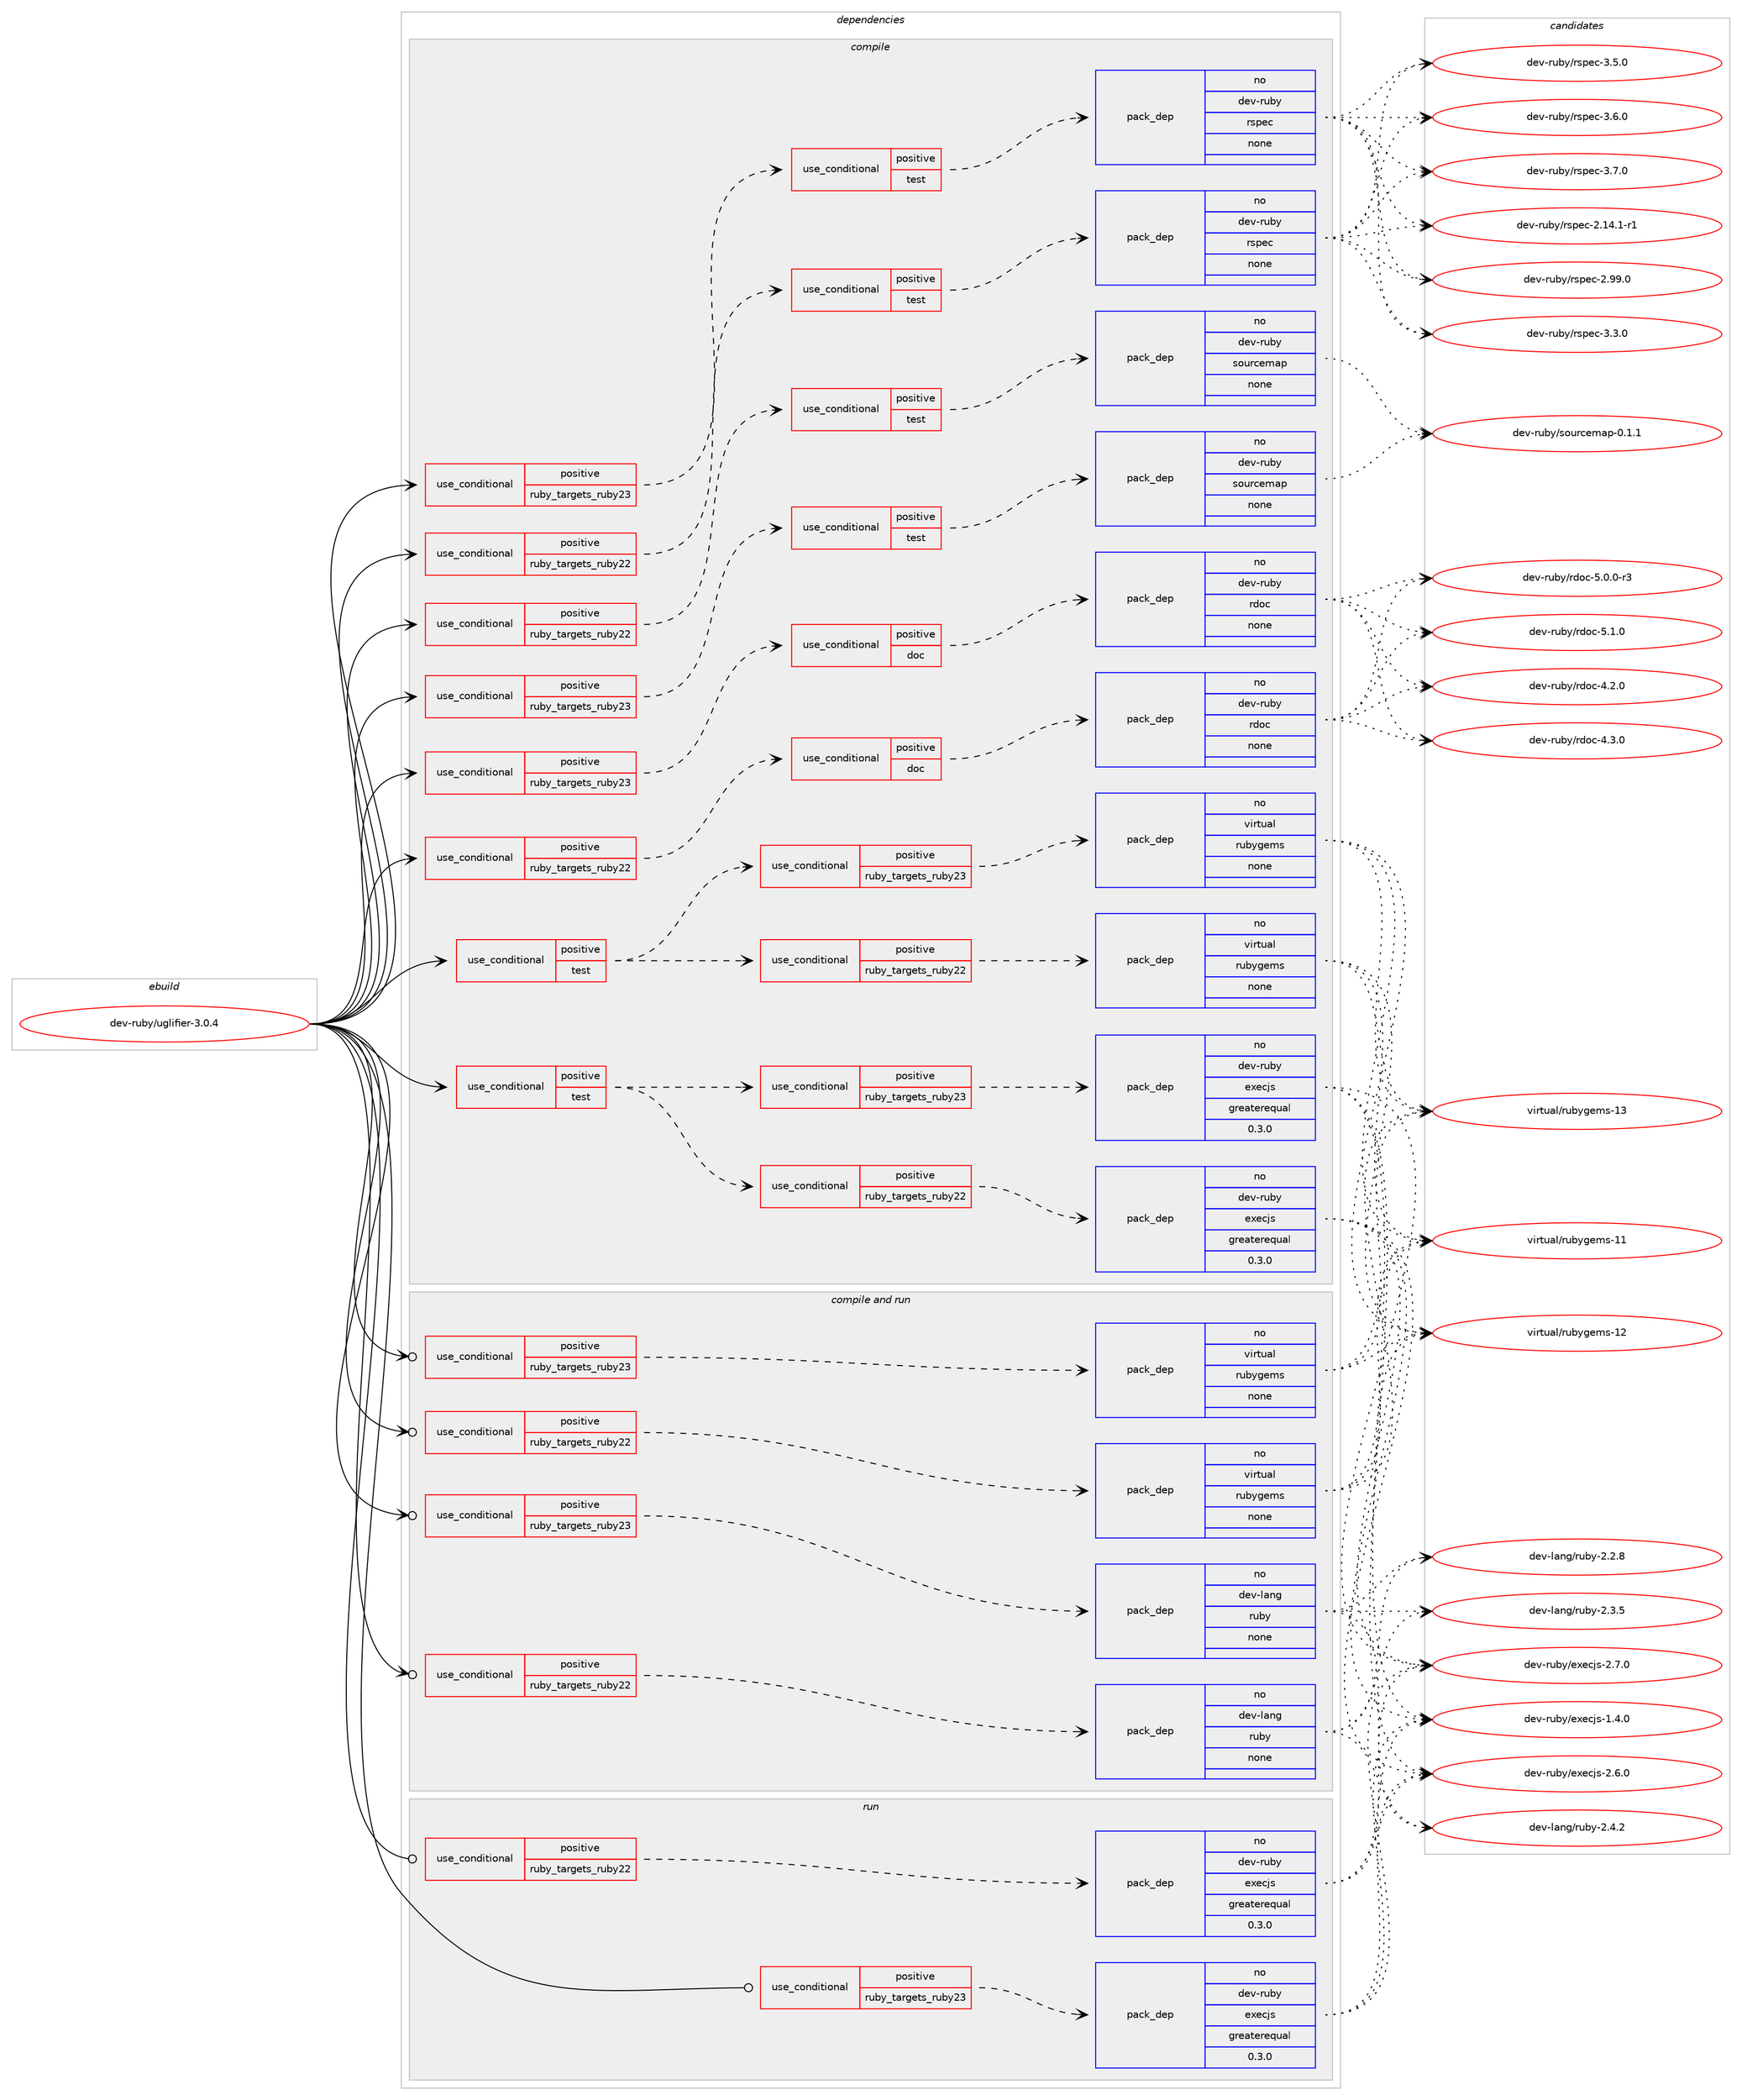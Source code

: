 digraph prolog {

# *************
# Graph options
# *************

newrank=true;
concentrate=true;
compound=true;
graph [rankdir=LR,fontname=Helvetica,fontsize=10,ranksep=1.5];#, ranksep=2.5, nodesep=0.2];
edge  [arrowhead=vee];
node  [fontname=Helvetica,fontsize=10];

# **********
# The ebuild
# **********

subgraph cluster_leftcol {
color=gray;
rank=same;
label=<<i>ebuild</i>>;
id [label="dev-ruby/uglifier-3.0.4", color=red, width=4, href="../dev-ruby/uglifier-3.0.4.svg"];
}

# ****************
# The dependencies
# ****************

subgraph cluster_midcol {
color=gray;
label=<<i>dependencies</i>>;
subgraph cluster_compile {
fillcolor="#eeeeee";
style=filled;
label=<<i>compile</i>>;
subgraph cond75899 {
dependency276503 [label=<<TABLE BORDER="0" CELLBORDER="1" CELLSPACING="0" CELLPADDING="4"><TR><TD ROWSPAN="3" CELLPADDING="10">use_conditional</TD></TR><TR><TD>positive</TD></TR><TR><TD>ruby_targets_ruby22</TD></TR></TABLE>>, shape=none, color=red];
subgraph cond75900 {
dependency276504 [label=<<TABLE BORDER="0" CELLBORDER="1" CELLSPACING="0" CELLPADDING="4"><TR><TD ROWSPAN="3" CELLPADDING="10">use_conditional</TD></TR><TR><TD>positive</TD></TR><TR><TD>doc</TD></TR></TABLE>>, shape=none, color=red];
subgraph pack196488 {
dependency276505 [label=<<TABLE BORDER="0" CELLBORDER="1" CELLSPACING="0" CELLPADDING="4" WIDTH="220"><TR><TD ROWSPAN="6" CELLPADDING="30">pack_dep</TD></TR><TR><TD WIDTH="110">no</TD></TR><TR><TD>dev-ruby</TD></TR><TR><TD>rdoc</TD></TR><TR><TD>none</TD></TR><TR><TD></TD></TR></TABLE>>, shape=none, color=blue];
}
dependency276504:e -> dependency276505:w [weight=20,style="dashed",arrowhead="vee"];
}
dependency276503:e -> dependency276504:w [weight=20,style="dashed",arrowhead="vee"];
}
id:e -> dependency276503:w [weight=20,style="solid",arrowhead="vee"];
subgraph cond75901 {
dependency276506 [label=<<TABLE BORDER="0" CELLBORDER="1" CELLSPACING="0" CELLPADDING="4"><TR><TD ROWSPAN="3" CELLPADDING="10">use_conditional</TD></TR><TR><TD>positive</TD></TR><TR><TD>ruby_targets_ruby22</TD></TR></TABLE>>, shape=none, color=red];
subgraph cond75902 {
dependency276507 [label=<<TABLE BORDER="0" CELLBORDER="1" CELLSPACING="0" CELLPADDING="4"><TR><TD ROWSPAN="3" CELLPADDING="10">use_conditional</TD></TR><TR><TD>positive</TD></TR><TR><TD>test</TD></TR></TABLE>>, shape=none, color=red];
subgraph pack196489 {
dependency276508 [label=<<TABLE BORDER="0" CELLBORDER="1" CELLSPACING="0" CELLPADDING="4" WIDTH="220"><TR><TD ROWSPAN="6" CELLPADDING="30">pack_dep</TD></TR><TR><TD WIDTH="110">no</TD></TR><TR><TD>dev-ruby</TD></TR><TR><TD>rspec</TD></TR><TR><TD>none</TD></TR><TR><TD></TD></TR></TABLE>>, shape=none, color=blue];
}
dependency276507:e -> dependency276508:w [weight=20,style="dashed",arrowhead="vee"];
}
dependency276506:e -> dependency276507:w [weight=20,style="dashed",arrowhead="vee"];
}
id:e -> dependency276506:w [weight=20,style="solid",arrowhead="vee"];
subgraph cond75903 {
dependency276509 [label=<<TABLE BORDER="0" CELLBORDER="1" CELLSPACING="0" CELLPADDING="4"><TR><TD ROWSPAN="3" CELLPADDING="10">use_conditional</TD></TR><TR><TD>positive</TD></TR><TR><TD>ruby_targets_ruby22</TD></TR></TABLE>>, shape=none, color=red];
subgraph cond75904 {
dependency276510 [label=<<TABLE BORDER="0" CELLBORDER="1" CELLSPACING="0" CELLPADDING="4"><TR><TD ROWSPAN="3" CELLPADDING="10">use_conditional</TD></TR><TR><TD>positive</TD></TR><TR><TD>test</TD></TR></TABLE>>, shape=none, color=red];
subgraph pack196490 {
dependency276511 [label=<<TABLE BORDER="0" CELLBORDER="1" CELLSPACING="0" CELLPADDING="4" WIDTH="220"><TR><TD ROWSPAN="6" CELLPADDING="30">pack_dep</TD></TR><TR><TD WIDTH="110">no</TD></TR><TR><TD>dev-ruby</TD></TR><TR><TD>sourcemap</TD></TR><TR><TD>none</TD></TR><TR><TD></TD></TR></TABLE>>, shape=none, color=blue];
}
dependency276510:e -> dependency276511:w [weight=20,style="dashed",arrowhead="vee"];
}
dependency276509:e -> dependency276510:w [weight=20,style="dashed",arrowhead="vee"];
}
id:e -> dependency276509:w [weight=20,style="solid",arrowhead="vee"];
subgraph cond75905 {
dependency276512 [label=<<TABLE BORDER="0" CELLBORDER="1" CELLSPACING="0" CELLPADDING="4"><TR><TD ROWSPAN="3" CELLPADDING="10">use_conditional</TD></TR><TR><TD>positive</TD></TR><TR><TD>ruby_targets_ruby23</TD></TR></TABLE>>, shape=none, color=red];
subgraph cond75906 {
dependency276513 [label=<<TABLE BORDER="0" CELLBORDER="1" CELLSPACING="0" CELLPADDING="4"><TR><TD ROWSPAN="3" CELLPADDING="10">use_conditional</TD></TR><TR><TD>positive</TD></TR><TR><TD>doc</TD></TR></TABLE>>, shape=none, color=red];
subgraph pack196491 {
dependency276514 [label=<<TABLE BORDER="0" CELLBORDER="1" CELLSPACING="0" CELLPADDING="4" WIDTH="220"><TR><TD ROWSPAN="6" CELLPADDING="30">pack_dep</TD></TR><TR><TD WIDTH="110">no</TD></TR><TR><TD>dev-ruby</TD></TR><TR><TD>rdoc</TD></TR><TR><TD>none</TD></TR><TR><TD></TD></TR></TABLE>>, shape=none, color=blue];
}
dependency276513:e -> dependency276514:w [weight=20,style="dashed",arrowhead="vee"];
}
dependency276512:e -> dependency276513:w [weight=20,style="dashed",arrowhead="vee"];
}
id:e -> dependency276512:w [weight=20,style="solid",arrowhead="vee"];
subgraph cond75907 {
dependency276515 [label=<<TABLE BORDER="0" CELLBORDER="1" CELLSPACING="0" CELLPADDING="4"><TR><TD ROWSPAN="3" CELLPADDING="10">use_conditional</TD></TR><TR><TD>positive</TD></TR><TR><TD>ruby_targets_ruby23</TD></TR></TABLE>>, shape=none, color=red];
subgraph cond75908 {
dependency276516 [label=<<TABLE BORDER="0" CELLBORDER="1" CELLSPACING="0" CELLPADDING="4"><TR><TD ROWSPAN="3" CELLPADDING="10">use_conditional</TD></TR><TR><TD>positive</TD></TR><TR><TD>test</TD></TR></TABLE>>, shape=none, color=red];
subgraph pack196492 {
dependency276517 [label=<<TABLE BORDER="0" CELLBORDER="1" CELLSPACING="0" CELLPADDING="4" WIDTH="220"><TR><TD ROWSPAN="6" CELLPADDING="30">pack_dep</TD></TR><TR><TD WIDTH="110">no</TD></TR><TR><TD>dev-ruby</TD></TR><TR><TD>rspec</TD></TR><TR><TD>none</TD></TR><TR><TD></TD></TR></TABLE>>, shape=none, color=blue];
}
dependency276516:e -> dependency276517:w [weight=20,style="dashed",arrowhead="vee"];
}
dependency276515:e -> dependency276516:w [weight=20,style="dashed",arrowhead="vee"];
}
id:e -> dependency276515:w [weight=20,style="solid",arrowhead="vee"];
subgraph cond75909 {
dependency276518 [label=<<TABLE BORDER="0" CELLBORDER="1" CELLSPACING="0" CELLPADDING="4"><TR><TD ROWSPAN="3" CELLPADDING="10">use_conditional</TD></TR><TR><TD>positive</TD></TR><TR><TD>ruby_targets_ruby23</TD></TR></TABLE>>, shape=none, color=red];
subgraph cond75910 {
dependency276519 [label=<<TABLE BORDER="0" CELLBORDER="1" CELLSPACING="0" CELLPADDING="4"><TR><TD ROWSPAN="3" CELLPADDING="10">use_conditional</TD></TR><TR><TD>positive</TD></TR><TR><TD>test</TD></TR></TABLE>>, shape=none, color=red];
subgraph pack196493 {
dependency276520 [label=<<TABLE BORDER="0" CELLBORDER="1" CELLSPACING="0" CELLPADDING="4" WIDTH="220"><TR><TD ROWSPAN="6" CELLPADDING="30">pack_dep</TD></TR><TR><TD WIDTH="110">no</TD></TR><TR><TD>dev-ruby</TD></TR><TR><TD>sourcemap</TD></TR><TR><TD>none</TD></TR><TR><TD></TD></TR></TABLE>>, shape=none, color=blue];
}
dependency276519:e -> dependency276520:w [weight=20,style="dashed",arrowhead="vee"];
}
dependency276518:e -> dependency276519:w [weight=20,style="dashed",arrowhead="vee"];
}
id:e -> dependency276518:w [weight=20,style="solid",arrowhead="vee"];
subgraph cond75911 {
dependency276521 [label=<<TABLE BORDER="0" CELLBORDER="1" CELLSPACING="0" CELLPADDING="4"><TR><TD ROWSPAN="3" CELLPADDING="10">use_conditional</TD></TR><TR><TD>positive</TD></TR><TR><TD>test</TD></TR></TABLE>>, shape=none, color=red];
subgraph cond75912 {
dependency276522 [label=<<TABLE BORDER="0" CELLBORDER="1" CELLSPACING="0" CELLPADDING="4"><TR><TD ROWSPAN="3" CELLPADDING="10">use_conditional</TD></TR><TR><TD>positive</TD></TR><TR><TD>ruby_targets_ruby22</TD></TR></TABLE>>, shape=none, color=red];
subgraph pack196494 {
dependency276523 [label=<<TABLE BORDER="0" CELLBORDER="1" CELLSPACING="0" CELLPADDING="4" WIDTH="220"><TR><TD ROWSPAN="6" CELLPADDING="30">pack_dep</TD></TR><TR><TD WIDTH="110">no</TD></TR><TR><TD>dev-ruby</TD></TR><TR><TD>execjs</TD></TR><TR><TD>greaterequal</TD></TR><TR><TD>0.3.0</TD></TR></TABLE>>, shape=none, color=blue];
}
dependency276522:e -> dependency276523:w [weight=20,style="dashed",arrowhead="vee"];
}
dependency276521:e -> dependency276522:w [weight=20,style="dashed",arrowhead="vee"];
subgraph cond75913 {
dependency276524 [label=<<TABLE BORDER="0" CELLBORDER="1" CELLSPACING="0" CELLPADDING="4"><TR><TD ROWSPAN="3" CELLPADDING="10">use_conditional</TD></TR><TR><TD>positive</TD></TR><TR><TD>ruby_targets_ruby23</TD></TR></TABLE>>, shape=none, color=red];
subgraph pack196495 {
dependency276525 [label=<<TABLE BORDER="0" CELLBORDER="1" CELLSPACING="0" CELLPADDING="4" WIDTH="220"><TR><TD ROWSPAN="6" CELLPADDING="30">pack_dep</TD></TR><TR><TD WIDTH="110">no</TD></TR><TR><TD>dev-ruby</TD></TR><TR><TD>execjs</TD></TR><TR><TD>greaterequal</TD></TR><TR><TD>0.3.0</TD></TR></TABLE>>, shape=none, color=blue];
}
dependency276524:e -> dependency276525:w [weight=20,style="dashed",arrowhead="vee"];
}
dependency276521:e -> dependency276524:w [weight=20,style="dashed",arrowhead="vee"];
}
id:e -> dependency276521:w [weight=20,style="solid",arrowhead="vee"];
subgraph cond75914 {
dependency276526 [label=<<TABLE BORDER="0" CELLBORDER="1" CELLSPACING="0" CELLPADDING="4"><TR><TD ROWSPAN="3" CELLPADDING="10">use_conditional</TD></TR><TR><TD>positive</TD></TR><TR><TD>test</TD></TR></TABLE>>, shape=none, color=red];
subgraph cond75915 {
dependency276527 [label=<<TABLE BORDER="0" CELLBORDER="1" CELLSPACING="0" CELLPADDING="4"><TR><TD ROWSPAN="3" CELLPADDING="10">use_conditional</TD></TR><TR><TD>positive</TD></TR><TR><TD>ruby_targets_ruby22</TD></TR></TABLE>>, shape=none, color=red];
subgraph pack196496 {
dependency276528 [label=<<TABLE BORDER="0" CELLBORDER="1" CELLSPACING="0" CELLPADDING="4" WIDTH="220"><TR><TD ROWSPAN="6" CELLPADDING="30">pack_dep</TD></TR><TR><TD WIDTH="110">no</TD></TR><TR><TD>virtual</TD></TR><TR><TD>rubygems</TD></TR><TR><TD>none</TD></TR><TR><TD></TD></TR></TABLE>>, shape=none, color=blue];
}
dependency276527:e -> dependency276528:w [weight=20,style="dashed",arrowhead="vee"];
}
dependency276526:e -> dependency276527:w [weight=20,style="dashed",arrowhead="vee"];
subgraph cond75916 {
dependency276529 [label=<<TABLE BORDER="0" CELLBORDER="1" CELLSPACING="0" CELLPADDING="4"><TR><TD ROWSPAN="3" CELLPADDING="10">use_conditional</TD></TR><TR><TD>positive</TD></TR><TR><TD>ruby_targets_ruby23</TD></TR></TABLE>>, shape=none, color=red];
subgraph pack196497 {
dependency276530 [label=<<TABLE BORDER="0" CELLBORDER="1" CELLSPACING="0" CELLPADDING="4" WIDTH="220"><TR><TD ROWSPAN="6" CELLPADDING="30">pack_dep</TD></TR><TR><TD WIDTH="110">no</TD></TR><TR><TD>virtual</TD></TR><TR><TD>rubygems</TD></TR><TR><TD>none</TD></TR><TR><TD></TD></TR></TABLE>>, shape=none, color=blue];
}
dependency276529:e -> dependency276530:w [weight=20,style="dashed",arrowhead="vee"];
}
dependency276526:e -> dependency276529:w [weight=20,style="dashed",arrowhead="vee"];
}
id:e -> dependency276526:w [weight=20,style="solid",arrowhead="vee"];
}
subgraph cluster_compileandrun {
fillcolor="#eeeeee";
style=filled;
label=<<i>compile and run</i>>;
subgraph cond75917 {
dependency276531 [label=<<TABLE BORDER="0" CELLBORDER="1" CELLSPACING="0" CELLPADDING="4"><TR><TD ROWSPAN="3" CELLPADDING="10">use_conditional</TD></TR><TR><TD>positive</TD></TR><TR><TD>ruby_targets_ruby22</TD></TR></TABLE>>, shape=none, color=red];
subgraph pack196498 {
dependency276532 [label=<<TABLE BORDER="0" CELLBORDER="1" CELLSPACING="0" CELLPADDING="4" WIDTH="220"><TR><TD ROWSPAN="6" CELLPADDING="30">pack_dep</TD></TR><TR><TD WIDTH="110">no</TD></TR><TR><TD>dev-lang</TD></TR><TR><TD>ruby</TD></TR><TR><TD>none</TD></TR><TR><TD></TD></TR></TABLE>>, shape=none, color=blue];
}
dependency276531:e -> dependency276532:w [weight=20,style="dashed",arrowhead="vee"];
}
id:e -> dependency276531:w [weight=20,style="solid",arrowhead="odotvee"];
subgraph cond75918 {
dependency276533 [label=<<TABLE BORDER="0" CELLBORDER="1" CELLSPACING="0" CELLPADDING="4"><TR><TD ROWSPAN="3" CELLPADDING="10">use_conditional</TD></TR><TR><TD>positive</TD></TR><TR><TD>ruby_targets_ruby22</TD></TR></TABLE>>, shape=none, color=red];
subgraph pack196499 {
dependency276534 [label=<<TABLE BORDER="0" CELLBORDER="1" CELLSPACING="0" CELLPADDING="4" WIDTH="220"><TR><TD ROWSPAN="6" CELLPADDING="30">pack_dep</TD></TR><TR><TD WIDTH="110">no</TD></TR><TR><TD>virtual</TD></TR><TR><TD>rubygems</TD></TR><TR><TD>none</TD></TR><TR><TD></TD></TR></TABLE>>, shape=none, color=blue];
}
dependency276533:e -> dependency276534:w [weight=20,style="dashed",arrowhead="vee"];
}
id:e -> dependency276533:w [weight=20,style="solid",arrowhead="odotvee"];
subgraph cond75919 {
dependency276535 [label=<<TABLE BORDER="0" CELLBORDER="1" CELLSPACING="0" CELLPADDING="4"><TR><TD ROWSPAN="3" CELLPADDING="10">use_conditional</TD></TR><TR><TD>positive</TD></TR><TR><TD>ruby_targets_ruby23</TD></TR></TABLE>>, shape=none, color=red];
subgraph pack196500 {
dependency276536 [label=<<TABLE BORDER="0" CELLBORDER="1" CELLSPACING="0" CELLPADDING="4" WIDTH="220"><TR><TD ROWSPAN="6" CELLPADDING="30">pack_dep</TD></TR><TR><TD WIDTH="110">no</TD></TR><TR><TD>dev-lang</TD></TR><TR><TD>ruby</TD></TR><TR><TD>none</TD></TR><TR><TD></TD></TR></TABLE>>, shape=none, color=blue];
}
dependency276535:e -> dependency276536:w [weight=20,style="dashed",arrowhead="vee"];
}
id:e -> dependency276535:w [weight=20,style="solid",arrowhead="odotvee"];
subgraph cond75920 {
dependency276537 [label=<<TABLE BORDER="0" CELLBORDER="1" CELLSPACING="0" CELLPADDING="4"><TR><TD ROWSPAN="3" CELLPADDING="10">use_conditional</TD></TR><TR><TD>positive</TD></TR><TR><TD>ruby_targets_ruby23</TD></TR></TABLE>>, shape=none, color=red];
subgraph pack196501 {
dependency276538 [label=<<TABLE BORDER="0" CELLBORDER="1" CELLSPACING="0" CELLPADDING="4" WIDTH="220"><TR><TD ROWSPAN="6" CELLPADDING="30">pack_dep</TD></TR><TR><TD WIDTH="110">no</TD></TR><TR><TD>virtual</TD></TR><TR><TD>rubygems</TD></TR><TR><TD>none</TD></TR><TR><TD></TD></TR></TABLE>>, shape=none, color=blue];
}
dependency276537:e -> dependency276538:w [weight=20,style="dashed",arrowhead="vee"];
}
id:e -> dependency276537:w [weight=20,style="solid",arrowhead="odotvee"];
}
subgraph cluster_run {
fillcolor="#eeeeee";
style=filled;
label=<<i>run</i>>;
subgraph cond75921 {
dependency276539 [label=<<TABLE BORDER="0" CELLBORDER="1" CELLSPACING="0" CELLPADDING="4"><TR><TD ROWSPAN="3" CELLPADDING="10">use_conditional</TD></TR><TR><TD>positive</TD></TR><TR><TD>ruby_targets_ruby22</TD></TR></TABLE>>, shape=none, color=red];
subgraph pack196502 {
dependency276540 [label=<<TABLE BORDER="0" CELLBORDER="1" CELLSPACING="0" CELLPADDING="4" WIDTH="220"><TR><TD ROWSPAN="6" CELLPADDING="30">pack_dep</TD></TR><TR><TD WIDTH="110">no</TD></TR><TR><TD>dev-ruby</TD></TR><TR><TD>execjs</TD></TR><TR><TD>greaterequal</TD></TR><TR><TD>0.3.0</TD></TR></TABLE>>, shape=none, color=blue];
}
dependency276539:e -> dependency276540:w [weight=20,style="dashed",arrowhead="vee"];
}
id:e -> dependency276539:w [weight=20,style="solid",arrowhead="odot"];
subgraph cond75922 {
dependency276541 [label=<<TABLE BORDER="0" CELLBORDER="1" CELLSPACING="0" CELLPADDING="4"><TR><TD ROWSPAN="3" CELLPADDING="10">use_conditional</TD></TR><TR><TD>positive</TD></TR><TR><TD>ruby_targets_ruby23</TD></TR></TABLE>>, shape=none, color=red];
subgraph pack196503 {
dependency276542 [label=<<TABLE BORDER="0" CELLBORDER="1" CELLSPACING="0" CELLPADDING="4" WIDTH="220"><TR><TD ROWSPAN="6" CELLPADDING="30">pack_dep</TD></TR><TR><TD WIDTH="110">no</TD></TR><TR><TD>dev-ruby</TD></TR><TR><TD>execjs</TD></TR><TR><TD>greaterequal</TD></TR><TR><TD>0.3.0</TD></TR></TABLE>>, shape=none, color=blue];
}
dependency276541:e -> dependency276542:w [weight=20,style="dashed",arrowhead="vee"];
}
id:e -> dependency276541:w [weight=20,style="solid",arrowhead="odot"];
}
}

# **************
# The candidates
# **************

subgraph cluster_choices {
rank=same;
color=gray;
label=<<i>candidates</i>>;

subgraph choice196488 {
color=black;
nodesep=1;
choice10010111845114117981214711410011199455246504648 [label="dev-ruby/rdoc-4.2.0", color=red, width=4,href="../dev-ruby/rdoc-4.2.0.svg"];
choice10010111845114117981214711410011199455246514648 [label="dev-ruby/rdoc-4.3.0", color=red, width=4,href="../dev-ruby/rdoc-4.3.0.svg"];
choice100101118451141179812147114100111994553464846484511451 [label="dev-ruby/rdoc-5.0.0-r3", color=red, width=4,href="../dev-ruby/rdoc-5.0.0-r3.svg"];
choice10010111845114117981214711410011199455346494648 [label="dev-ruby/rdoc-5.1.0", color=red, width=4,href="../dev-ruby/rdoc-5.1.0.svg"];
dependency276505:e -> choice10010111845114117981214711410011199455246504648:w [style=dotted,weight="100"];
dependency276505:e -> choice10010111845114117981214711410011199455246514648:w [style=dotted,weight="100"];
dependency276505:e -> choice100101118451141179812147114100111994553464846484511451:w [style=dotted,weight="100"];
dependency276505:e -> choice10010111845114117981214711410011199455346494648:w [style=dotted,weight="100"];
}
subgraph choice196489 {
color=black;
nodesep=1;
choice10010111845114117981214711411511210199455046495246494511449 [label="dev-ruby/rspec-2.14.1-r1", color=red, width=4,href="../dev-ruby/rspec-2.14.1-r1.svg"];
choice1001011184511411798121471141151121019945504657574648 [label="dev-ruby/rspec-2.99.0", color=red, width=4,href="../dev-ruby/rspec-2.99.0.svg"];
choice10010111845114117981214711411511210199455146514648 [label="dev-ruby/rspec-3.3.0", color=red, width=4,href="../dev-ruby/rspec-3.3.0.svg"];
choice10010111845114117981214711411511210199455146534648 [label="dev-ruby/rspec-3.5.0", color=red, width=4,href="../dev-ruby/rspec-3.5.0.svg"];
choice10010111845114117981214711411511210199455146544648 [label="dev-ruby/rspec-3.6.0", color=red, width=4,href="../dev-ruby/rspec-3.6.0.svg"];
choice10010111845114117981214711411511210199455146554648 [label="dev-ruby/rspec-3.7.0", color=red, width=4,href="../dev-ruby/rspec-3.7.0.svg"];
dependency276508:e -> choice10010111845114117981214711411511210199455046495246494511449:w [style=dotted,weight="100"];
dependency276508:e -> choice1001011184511411798121471141151121019945504657574648:w [style=dotted,weight="100"];
dependency276508:e -> choice10010111845114117981214711411511210199455146514648:w [style=dotted,weight="100"];
dependency276508:e -> choice10010111845114117981214711411511210199455146534648:w [style=dotted,weight="100"];
dependency276508:e -> choice10010111845114117981214711411511210199455146544648:w [style=dotted,weight="100"];
dependency276508:e -> choice10010111845114117981214711411511210199455146554648:w [style=dotted,weight="100"];
}
subgraph choice196490 {
color=black;
nodesep=1;
choice1001011184511411798121471151111171149910110997112454846494649 [label="dev-ruby/sourcemap-0.1.1", color=red, width=4,href="../dev-ruby/sourcemap-0.1.1.svg"];
dependency276511:e -> choice1001011184511411798121471151111171149910110997112454846494649:w [style=dotted,weight="100"];
}
subgraph choice196491 {
color=black;
nodesep=1;
choice10010111845114117981214711410011199455246504648 [label="dev-ruby/rdoc-4.2.0", color=red, width=4,href="../dev-ruby/rdoc-4.2.0.svg"];
choice10010111845114117981214711410011199455246514648 [label="dev-ruby/rdoc-4.3.0", color=red, width=4,href="../dev-ruby/rdoc-4.3.0.svg"];
choice100101118451141179812147114100111994553464846484511451 [label="dev-ruby/rdoc-5.0.0-r3", color=red, width=4,href="../dev-ruby/rdoc-5.0.0-r3.svg"];
choice10010111845114117981214711410011199455346494648 [label="dev-ruby/rdoc-5.1.0", color=red, width=4,href="../dev-ruby/rdoc-5.1.0.svg"];
dependency276514:e -> choice10010111845114117981214711410011199455246504648:w [style=dotted,weight="100"];
dependency276514:e -> choice10010111845114117981214711410011199455246514648:w [style=dotted,weight="100"];
dependency276514:e -> choice100101118451141179812147114100111994553464846484511451:w [style=dotted,weight="100"];
dependency276514:e -> choice10010111845114117981214711410011199455346494648:w [style=dotted,weight="100"];
}
subgraph choice196492 {
color=black;
nodesep=1;
choice10010111845114117981214711411511210199455046495246494511449 [label="dev-ruby/rspec-2.14.1-r1", color=red, width=4,href="../dev-ruby/rspec-2.14.1-r1.svg"];
choice1001011184511411798121471141151121019945504657574648 [label="dev-ruby/rspec-2.99.0", color=red, width=4,href="../dev-ruby/rspec-2.99.0.svg"];
choice10010111845114117981214711411511210199455146514648 [label="dev-ruby/rspec-3.3.0", color=red, width=4,href="../dev-ruby/rspec-3.3.0.svg"];
choice10010111845114117981214711411511210199455146534648 [label="dev-ruby/rspec-3.5.0", color=red, width=4,href="../dev-ruby/rspec-3.5.0.svg"];
choice10010111845114117981214711411511210199455146544648 [label="dev-ruby/rspec-3.6.0", color=red, width=4,href="../dev-ruby/rspec-3.6.0.svg"];
choice10010111845114117981214711411511210199455146554648 [label="dev-ruby/rspec-3.7.0", color=red, width=4,href="../dev-ruby/rspec-3.7.0.svg"];
dependency276517:e -> choice10010111845114117981214711411511210199455046495246494511449:w [style=dotted,weight="100"];
dependency276517:e -> choice1001011184511411798121471141151121019945504657574648:w [style=dotted,weight="100"];
dependency276517:e -> choice10010111845114117981214711411511210199455146514648:w [style=dotted,weight="100"];
dependency276517:e -> choice10010111845114117981214711411511210199455146534648:w [style=dotted,weight="100"];
dependency276517:e -> choice10010111845114117981214711411511210199455146544648:w [style=dotted,weight="100"];
dependency276517:e -> choice10010111845114117981214711411511210199455146554648:w [style=dotted,weight="100"];
}
subgraph choice196493 {
color=black;
nodesep=1;
choice1001011184511411798121471151111171149910110997112454846494649 [label="dev-ruby/sourcemap-0.1.1", color=red, width=4,href="../dev-ruby/sourcemap-0.1.1.svg"];
dependency276520:e -> choice1001011184511411798121471151111171149910110997112454846494649:w [style=dotted,weight="100"];
}
subgraph choice196494 {
color=black;
nodesep=1;
choice10010111845114117981214710112010199106115454946524648 [label="dev-ruby/execjs-1.4.0", color=red, width=4,href="../dev-ruby/execjs-1.4.0.svg"];
choice10010111845114117981214710112010199106115455046544648 [label="dev-ruby/execjs-2.6.0", color=red, width=4,href="../dev-ruby/execjs-2.6.0.svg"];
choice10010111845114117981214710112010199106115455046554648 [label="dev-ruby/execjs-2.7.0", color=red, width=4,href="../dev-ruby/execjs-2.7.0.svg"];
dependency276523:e -> choice10010111845114117981214710112010199106115454946524648:w [style=dotted,weight="100"];
dependency276523:e -> choice10010111845114117981214710112010199106115455046544648:w [style=dotted,weight="100"];
dependency276523:e -> choice10010111845114117981214710112010199106115455046554648:w [style=dotted,weight="100"];
}
subgraph choice196495 {
color=black;
nodesep=1;
choice10010111845114117981214710112010199106115454946524648 [label="dev-ruby/execjs-1.4.0", color=red, width=4,href="../dev-ruby/execjs-1.4.0.svg"];
choice10010111845114117981214710112010199106115455046544648 [label="dev-ruby/execjs-2.6.0", color=red, width=4,href="../dev-ruby/execjs-2.6.0.svg"];
choice10010111845114117981214710112010199106115455046554648 [label="dev-ruby/execjs-2.7.0", color=red, width=4,href="../dev-ruby/execjs-2.7.0.svg"];
dependency276525:e -> choice10010111845114117981214710112010199106115454946524648:w [style=dotted,weight="100"];
dependency276525:e -> choice10010111845114117981214710112010199106115455046544648:w [style=dotted,weight="100"];
dependency276525:e -> choice10010111845114117981214710112010199106115455046554648:w [style=dotted,weight="100"];
}
subgraph choice196496 {
color=black;
nodesep=1;
choice118105114116117971084711411798121103101109115454949 [label="virtual/rubygems-11", color=red, width=4,href="../virtual/rubygems-11.svg"];
choice118105114116117971084711411798121103101109115454950 [label="virtual/rubygems-12", color=red, width=4,href="../virtual/rubygems-12.svg"];
choice118105114116117971084711411798121103101109115454951 [label="virtual/rubygems-13", color=red, width=4,href="../virtual/rubygems-13.svg"];
dependency276528:e -> choice118105114116117971084711411798121103101109115454949:w [style=dotted,weight="100"];
dependency276528:e -> choice118105114116117971084711411798121103101109115454950:w [style=dotted,weight="100"];
dependency276528:e -> choice118105114116117971084711411798121103101109115454951:w [style=dotted,weight="100"];
}
subgraph choice196497 {
color=black;
nodesep=1;
choice118105114116117971084711411798121103101109115454949 [label="virtual/rubygems-11", color=red, width=4,href="../virtual/rubygems-11.svg"];
choice118105114116117971084711411798121103101109115454950 [label="virtual/rubygems-12", color=red, width=4,href="../virtual/rubygems-12.svg"];
choice118105114116117971084711411798121103101109115454951 [label="virtual/rubygems-13", color=red, width=4,href="../virtual/rubygems-13.svg"];
dependency276530:e -> choice118105114116117971084711411798121103101109115454949:w [style=dotted,weight="100"];
dependency276530:e -> choice118105114116117971084711411798121103101109115454950:w [style=dotted,weight="100"];
dependency276530:e -> choice118105114116117971084711411798121103101109115454951:w [style=dotted,weight="100"];
}
subgraph choice196498 {
color=black;
nodesep=1;
choice10010111845108971101034711411798121455046504656 [label="dev-lang/ruby-2.2.8", color=red, width=4,href="../dev-lang/ruby-2.2.8.svg"];
choice10010111845108971101034711411798121455046514653 [label="dev-lang/ruby-2.3.5", color=red, width=4,href="../dev-lang/ruby-2.3.5.svg"];
choice10010111845108971101034711411798121455046524650 [label="dev-lang/ruby-2.4.2", color=red, width=4,href="../dev-lang/ruby-2.4.2.svg"];
dependency276532:e -> choice10010111845108971101034711411798121455046504656:w [style=dotted,weight="100"];
dependency276532:e -> choice10010111845108971101034711411798121455046514653:w [style=dotted,weight="100"];
dependency276532:e -> choice10010111845108971101034711411798121455046524650:w [style=dotted,weight="100"];
}
subgraph choice196499 {
color=black;
nodesep=1;
choice118105114116117971084711411798121103101109115454949 [label="virtual/rubygems-11", color=red, width=4,href="../virtual/rubygems-11.svg"];
choice118105114116117971084711411798121103101109115454950 [label="virtual/rubygems-12", color=red, width=4,href="../virtual/rubygems-12.svg"];
choice118105114116117971084711411798121103101109115454951 [label="virtual/rubygems-13", color=red, width=4,href="../virtual/rubygems-13.svg"];
dependency276534:e -> choice118105114116117971084711411798121103101109115454949:w [style=dotted,weight="100"];
dependency276534:e -> choice118105114116117971084711411798121103101109115454950:w [style=dotted,weight="100"];
dependency276534:e -> choice118105114116117971084711411798121103101109115454951:w [style=dotted,weight="100"];
}
subgraph choice196500 {
color=black;
nodesep=1;
choice10010111845108971101034711411798121455046504656 [label="dev-lang/ruby-2.2.8", color=red, width=4,href="../dev-lang/ruby-2.2.8.svg"];
choice10010111845108971101034711411798121455046514653 [label="dev-lang/ruby-2.3.5", color=red, width=4,href="../dev-lang/ruby-2.3.5.svg"];
choice10010111845108971101034711411798121455046524650 [label="dev-lang/ruby-2.4.2", color=red, width=4,href="../dev-lang/ruby-2.4.2.svg"];
dependency276536:e -> choice10010111845108971101034711411798121455046504656:w [style=dotted,weight="100"];
dependency276536:e -> choice10010111845108971101034711411798121455046514653:w [style=dotted,weight="100"];
dependency276536:e -> choice10010111845108971101034711411798121455046524650:w [style=dotted,weight="100"];
}
subgraph choice196501 {
color=black;
nodesep=1;
choice118105114116117971084711411798121103101109115454949 [label="virtual/rubygems-11", color=red, width=4,href="../virtual/rubygems-11.svg"];
choice118105114116117971084711411798121103101109115454950 [label="virtual/rubygems-12", color=red, width=4,href="../virtual/rubygems-12.svg"];
choice118105114116117971084711411798121103101109115454951 [label="virtual/rubygems-13", color=red, width=4,href="../virtual/rubygems-13.svg"];
dependency276538:e -> choice118105114116117971084711411798121103101109115454949:w [style=dotted,weight="100"];
dependency276538:e -> choice118105114116117971084711411798121103101109115454950:w [style=dotted,weight="100"];
dependency276538:e -> choice118105114116117971084711411798121103101109115454951:w [style=dotted,weight="100"];
}
subgraph choice196502 {
color=black;
nodesep=1;
choice10010111845114117981214710112010199106115454946524648 [label="dev-ruby/execjs-1.4.0", color=red, width=4,href="../dev-ruby/execjs-1.4.0.svg"];
choice10010111845114117981214710112010199106115455046544648 [label="dev-ruby/execjs-2.6.0", color=red, width=4,href="../dev-ruby/execjs-2.6.0.svg"];
choice10010111845114117981214710112010199106115455046554648 [label="dev-ruby/execjs-2.7.0", color=red, width=4,href="../dev-ruby/execjs-2.7.0.svg"];
dependency276540:e -> choice10010111845114117981214710112010199106115454946524648:w [style=dotted,weight="100"];
dependency276540:e -> choice10010111845114117981214710112010199106115455046544648:w [style=dotted,weight="100"];
dependency276540:e -> choice10010111845114117981214710112010199106115455046554648:w [style=dotted,weight="100"];
}
subgraph choice196503 {
color=black;
nodesep=1;
choice10010111845114117981214710112010199106115454946524648 [label="dev-ruby/execjs-1.4.0", color=red, width=4,href="../dev-ruby/execjs-1.4.0.svg"];
choice10010111845114117981214710112010199106115455046544648 [label="dev-ruby/execjs-2.6.0", color=red, width=4,href="../dev-ruby/execjs-2.6.0.svg"];
choice10010111845114117981214710112010199106115455046554648 [label="dev-ruby/execjs-2.7.0", color=red, width=4,href="../dev-ruby/execjs-2.7.0.svg"];
dependency276542:e -> choice10010111845114117981214710112010199106115454946524648:w [style=dotted,weight="100"];
dependency276542:e -> choice10010111845114117981214710112010199106115455046544648:w [style=dotted,weight="100"];
dependency276542:e -> choice10010111845114117981214710112010199106115455046554648:w [style=dotted,weight="100"];
}
}

}
